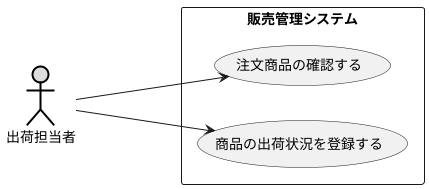 @startuml

left to right direction

actor 出荷担当者 #DDDDDD;line:black;line.bold;

rectangle 販売管理システム {
    usecase 注文商品の確認する
    usecase 商品の出荷状況を登録する

}

    出荷担当者 ---> 注文商品の確認する
    出荷担当者 ---> 商品の出荷状況を登録する




@enduml